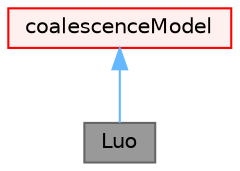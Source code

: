 digraph "Luo"
{
 // LATEX_PDF_SIZE
  bgcolor="transparent";
  edge [fontname=Helvetica,fontsize=10,labelfontname=Helvetica,labelfontsize=10];
  node [fontname=Helvetica,fontsize=10,shape=box,height=0.2,width=0.4];
  Node1 [id="Node000001",label="Luo",height=0.2,width=0.4,color="gray40", fillcolor="grey60", style="filled", fontcolor="black",tooltip="Model of Luo (1993). The coalescence rate is calculated by."];
  Node2 -> Node1 [id="edge1_Node000001_Node000002",dir="back",color="steelblue1",style="solid",tooltip=" "];
  Node2 [id="Node000002",label="coalescenceModel",height=0.2,width=0.4,color="red", fillcolor="#FFF0F0", style="filled",URL="$classFoam_1_1diameterModels_1_1coalescenceModel.html",tooltip="Base class for coalescence models."];
}
